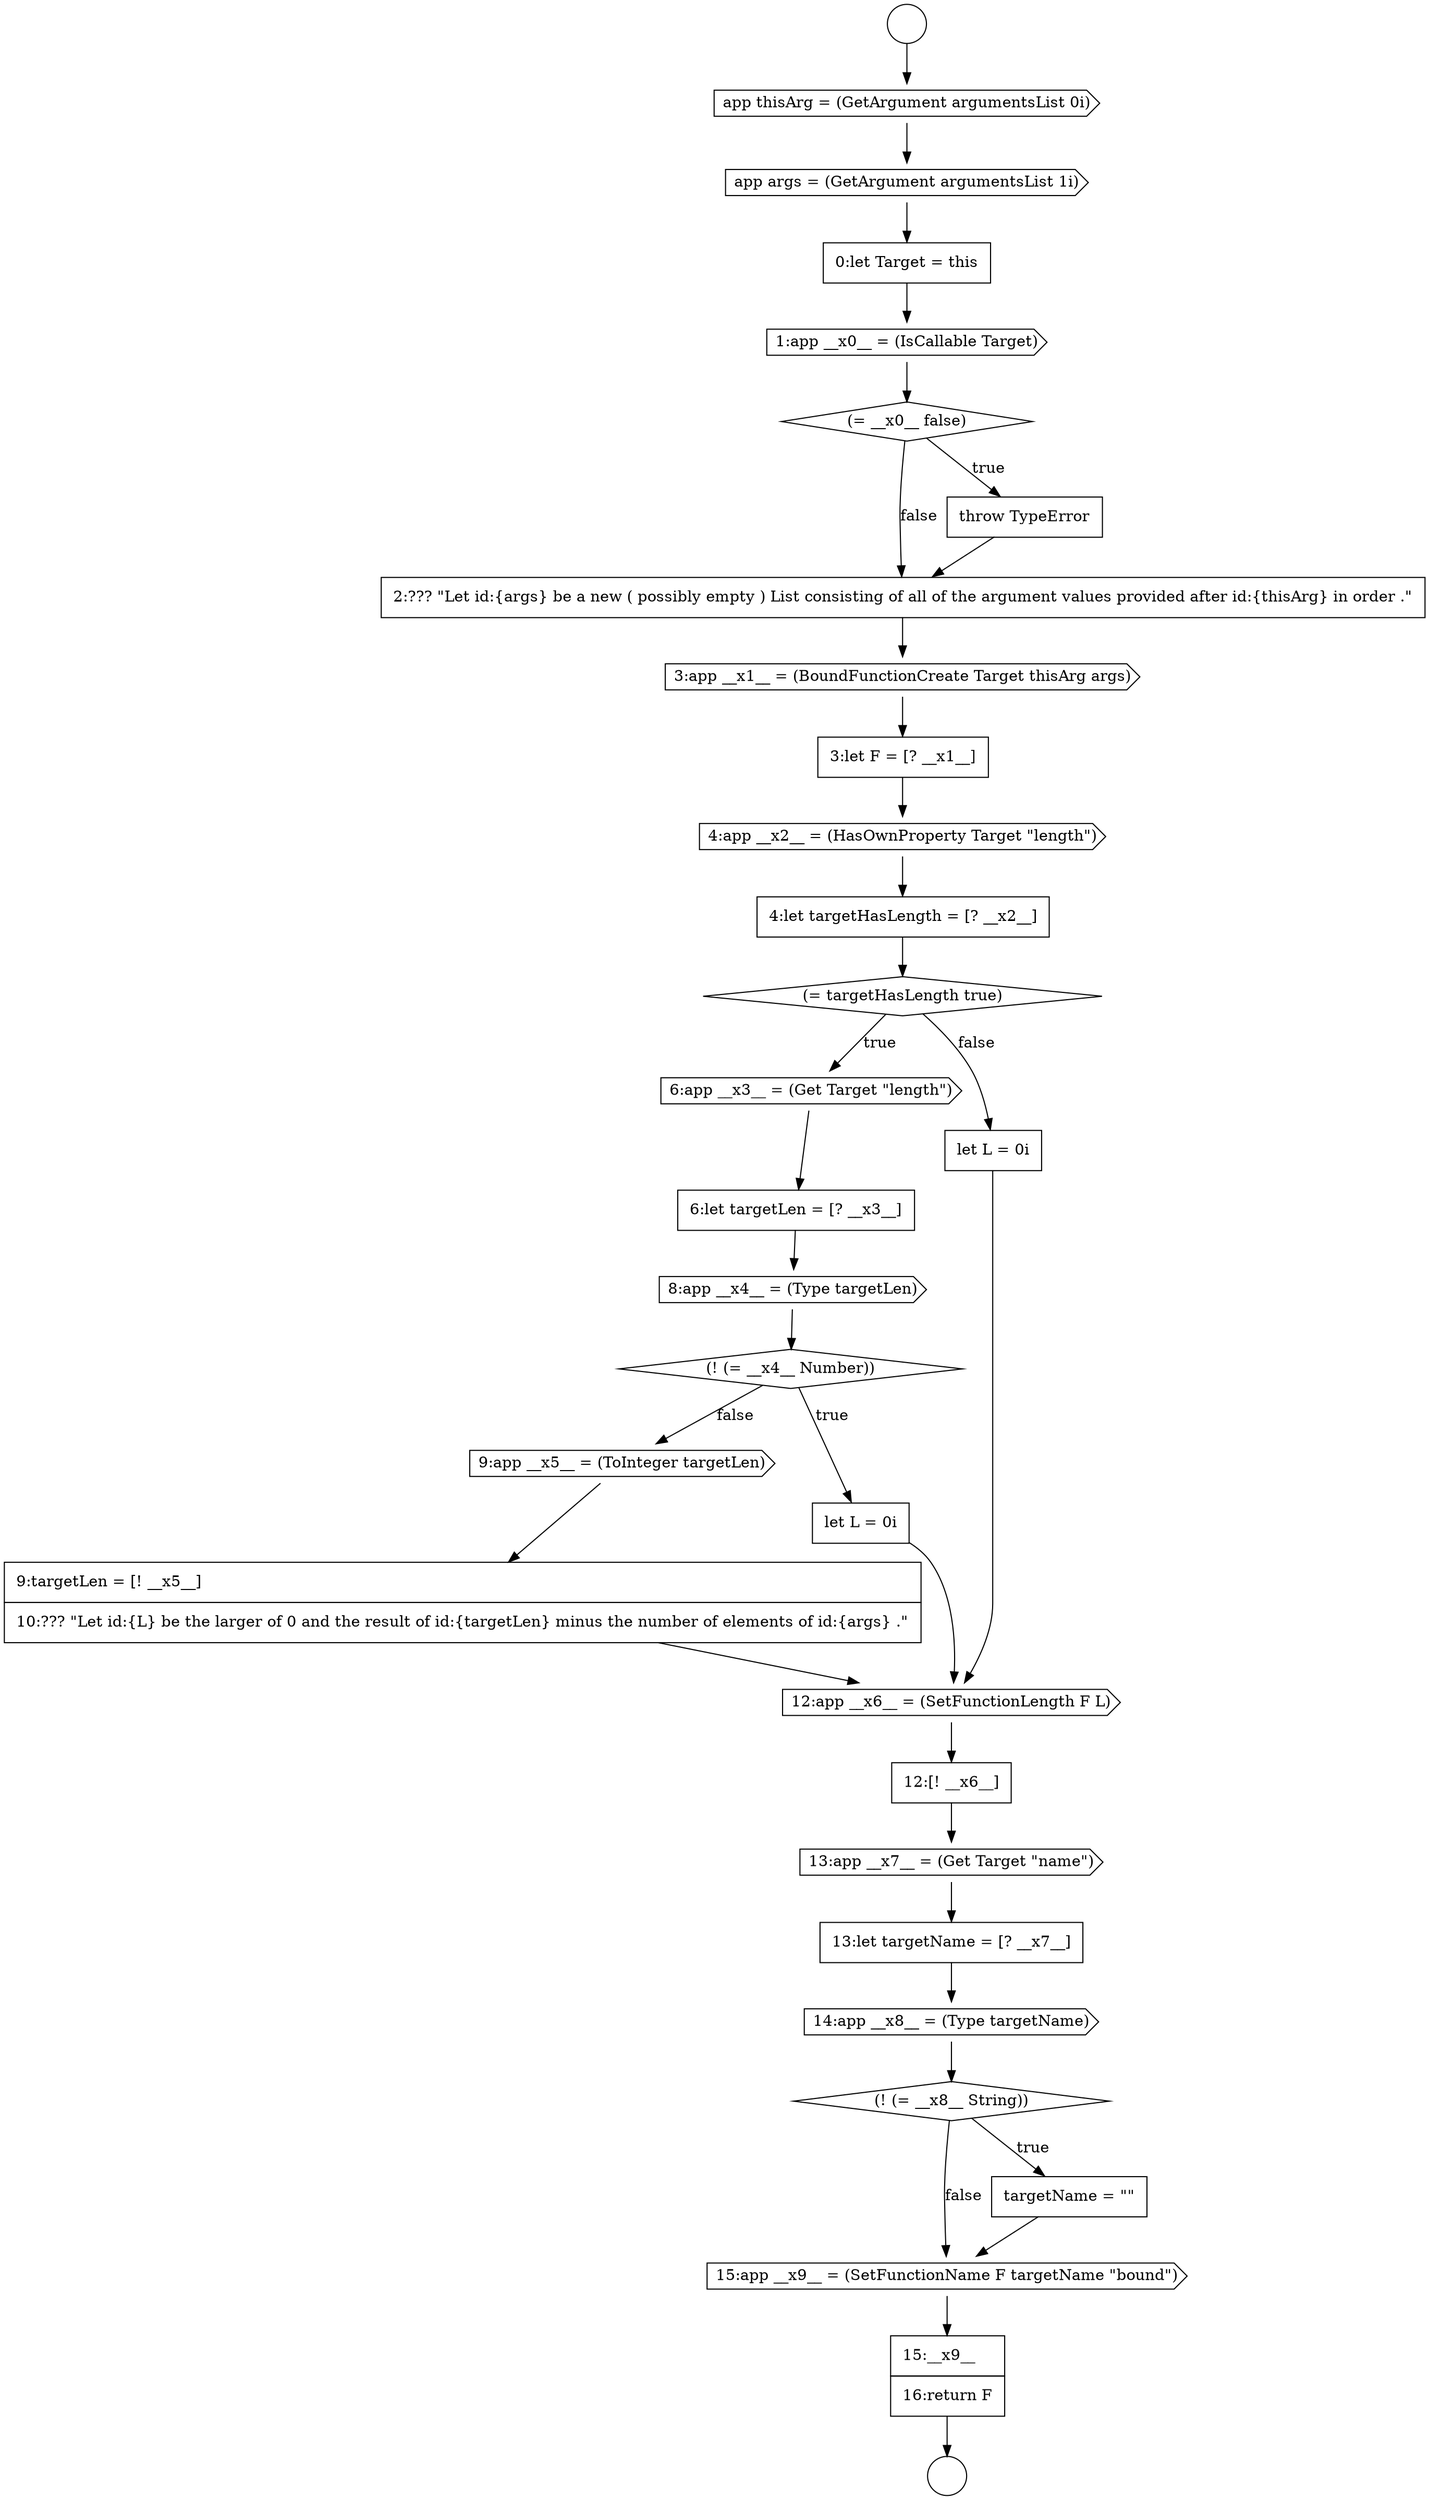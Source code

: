 digraph {
  node12388 [shape=cds, label=<<font color="black">15:app __x9__ = (SetFunctionName F targetName &quot;bound&quot;)</font>> color="black" fillcolor="white" style=filled]
  node12375 [shape=cds, label=<<font color="black">8:app __x4__ = (Type targetLen)</font>> color="black" fillcolor="white" style=filled]
  node12365 [shape=diamond, label=<<font color="black">(= __x0__ false)</font>> color="black" fillcolor="white" style=filled]
  node12385 [shape=cds, label=<<font color="black">14:app __x8__ = (Type targetName)</font>> color="black" fillcolor="white" style=filled]
  node12378 [shape=cds, label=<<font color="black">9:app __x5__ = (ToInteger targetLen)</font>> color="black" fillcolor="white" style=filled]
  node12361 [shape=cds, label=<<font color="black">app thisArg = (GetArgument argumentsList 0i)</font>> color="black" fillcolor="white" style=filled]
  node12389 [shape=none, margin=0, label=<<font color="black">
    <table border="0" cellborder="1" cellspacing="0" cellpadding="10">
      <tr><td align="left">15:__x9__</td></tr>
      <tr><td align="left">16:return F</td></tr>
    </table>
  </font>> color="black" fillcolor="white" style=filled]
  node12386 [shape=diamond, label=<<font color="black">(! (= __x8__ String))</font>> color="black" fillcolor="white" style=filled]
  node12369 [shape=none, margin=0, label=<<font color="black">
    <table border="0" cellborder="1" cellspacing="0" cellpadding="10">
      <tr><td align="left">3:let F = [? __x1__]</td></tr>
    </table>
  </font>> color="black" fillcolor="white" style=filled]
  node12381 [shape=cds, label=<<font color="black">12:app __x6__ = (SetFunctionLength F L)</font>> color="black" fillcolor="white" style=filled]
  node12373 [shape=cds, label=<<font color="black">6:app __x3__ = (Get Target &quot;length&quot;)</font>> color="black" fillcolor="white" style=filled]
  node12364 [shape=cds, label=<<font color="black">1:app __x0__ = (IsCallable Target)</font>> color="black" fillcolor="white" style=filled]
  node12360 [shape=circle label=" " color="black" fillcolor="white" style=filled]
  node12367 [shape=none, margin=0, label=<<font color="black">
    <table border="0" cellborder="1" cellspacing="0" cellpadding="10">
      <tr><td align="left">2:??? &quot;Let id:{args} be a new ( possibly empty ) List consisting of all of the argument values provided after id:{thisArg} in order .&quot;</td></tr>
    </table>
  </font>> color="black" fillcolor="white" style=filled]
  node12363 [shape=none, margin=0, label=<<font color="black">
    <table border="0" cellborder="1" cellspacing="0" cellpadding="10">
      <tr><td align="left">0:let Target = this</td></tr>
    </table>
  </font>> color="black" fillcolor="white" style=filled]
  node12384 [shape=none, margin=0, label=<<font color="black">
    <table border="0" cellborder="1" cellspacing="0" cellpadding="10">
      <tr><td align="left">13:let targetName = [? __x7__]</td></tr>
    </table>
  </font>> color="black" fillcolor="white" style=filled]
  node12359 [shape=circle label=" " color="black" fillcolor="white" style=filled]
  node12366 [shape=none, margin=0, label=<<font color="black">
    <table border="0" cellborder="1" cellspacing="0" cellpadding="10">
      <tr><td align="left">throw TypeError</td></tr>
    </table>
  </font>> color="black" fillcolor="white" style=filled]
  node12383 [shape=cds, label=<<font color="black">13:app __x7__ = (Get Target &quot;name&quot;)</font>> color="black" fillcolor="white" style=filled]
  node12376 [shape=diamond, label=<<font color="black">(! (= __x4__ Number))</font>> color="black" fillcolor="white" style=filled]
  node12371 [shape=none, margin=0, label=<<font color="black">
    <table border="0" cellborder="1" cellspacing="0" cellpadding="10">
      <tr><td align="left">4:let targetHasLength = [? __x2__]</td></tr>
    </table>
  </font>> color="black" fillcolor="white" style=filled]
  node12362 [shape=cds, label=<<font color="black">app args = (GetArgument argumentsList 1i)</font>> color="black" fillcolor="white" style=filled]
  node12379 [shape=none, margin=0, label=<<font color="black">
    <table border="0" cellborder="1" cellspacing="0" cellpadding="10">
      <tr><td align="left">9:targetLen = [! __x5__]</td></tr>
      <tr><td align="left">10:??? &quot;Let id:{L} be the larger of 0 and the result of id:{targetLen} minus the number of elements of id:{args} .&quot;</td></tr>
    </table>
  </font>> color="black" fillcolor="white" style=filled]
  node12372 [shape=diamond, label=<<font color="black">(= targetHasLength true)</font>> color="black" fillcolor="white" style=filled]
  node12382 [shape=none, margin=0, label=<<font color="black">
    <table border="0" cellborder="1" cellspacing="0" cellpadding="10">
      <tr><td align="left">12:[! __x6__]</td></tr>
    </table>
  </font>> color="black" fillcolor="white" style=filled]
  node12368 [shape=cds, label=<<font color="black">3:app __x1__ = (BoundFunctionCreate Target thisArg args)</font>> color="black" fillcolor="white" style=filled]
  node12377 [shape=none, margin=0, label=<<font color="black">
    <table border="0" cellborder="1" cellspacing="0" cellpadding="10">
      <tr><td align="left">let L = 0i</td></tr>
    </table>
  </font>> color="black" fillcolor="white" style=filled]
  node12370 [shape=cds, label=<<font color="black">4:app __x2__ = (HasOwnProperty Target &quot;length&quot;)</font>> color="black" fillcolor="white" style=filled]
  node12387 [shape=none, margin=0, label=<<font color="black">
    <table border="0" cellborder="1" cellspacing="0" cellpadding="10">
      <tr><td align="left">targetName = &quot;&quot;</td></tr>
    </table>
  </font>> color="black" fillcolor="white" style=filled]
  node12380 [shape=none, margin=0, label=<<font color="black">
    <table border="0" cellborder="1" cellspacing="0" cellpadding="10">
      <tr><td align="left">let L = 0i</td></tr>
    </table>
  </font>> color="black" fillcolor="white" style=filled]
  node12374 [shape=none, margin=0, label=<<font color="black">
    <table border="0" cellborder="1" cellspacing="0" cellpadding="10">
      <tr><td align="left">6:let targetLen = [? __x3__]</td></tr>
    </table>
  </font>> color="black" fillcolor="white" style=filled]
  node12380 -> node12381 [ color="black"]
  node12363 -> node12364 [ color="black"]
  node12370 -> node12371 [ color="black"]
  node12389 -> node12360 [ color="black"]
  node12375 -> node12376 [ color="black"]
  node12377 -> node12381 [ color="black"]
  node12369 -> node12370 [ color="black"]
  node12366 -> node12367 [ color="black"]
  node12364 -> node12365 [ color="black"]
  node12362 -> node12363 [ color="black"]
  node12365 -> node12366 [label=<<font color="black">true</font>> color="black"]
  node12365 -> node12367 [label=<<font color="black">false</font>> color="black"]
  node12378 -> node12379 [ color="black"]
  node12384 -> node12385 [ color="black"]
  node12381 -> node12382 [ color="black"]
  node12367 -> node12368 [ color="black"]
  node12386 -> node12387 [label=<<font color="black">true</font>> color="black"]
  node12386 -> node12388 [label=<<font color="black">false</font>> color="black"]
  node12359 -> node12361 [ color="black"]
  node12382 -> node12383 [ color="black"]
  node12374 -> node12375 [ color="black"]
  node12373 -> node12374 [ color="black"]
  node12376 -> node12377 [label=<<font color="black">true</font>> color="black"]
  node12376 -> node12378 [label=<<font color="black">false</font>> color="black"]
  node12371 -> node12372 [ color="black"]
  node12379 -> node12381 [ color="black"]
  node12385 -> node12386 [ color="black"]
  node12361 -> node12362 [ color="black"]
  node12368 -> node12369 [ color="black"]
  node12372 -> node12373 [label=<<font color="black">true</font>> color="black"]
  node12372 -> node12380 [label=<<font color="black">false</font>> color="black"]
  node12387 -> node12388 [ color="black"]
  node12388 -> node12389 [ color="black"]
  node12383 -> node12384 [ color="black"]
}
